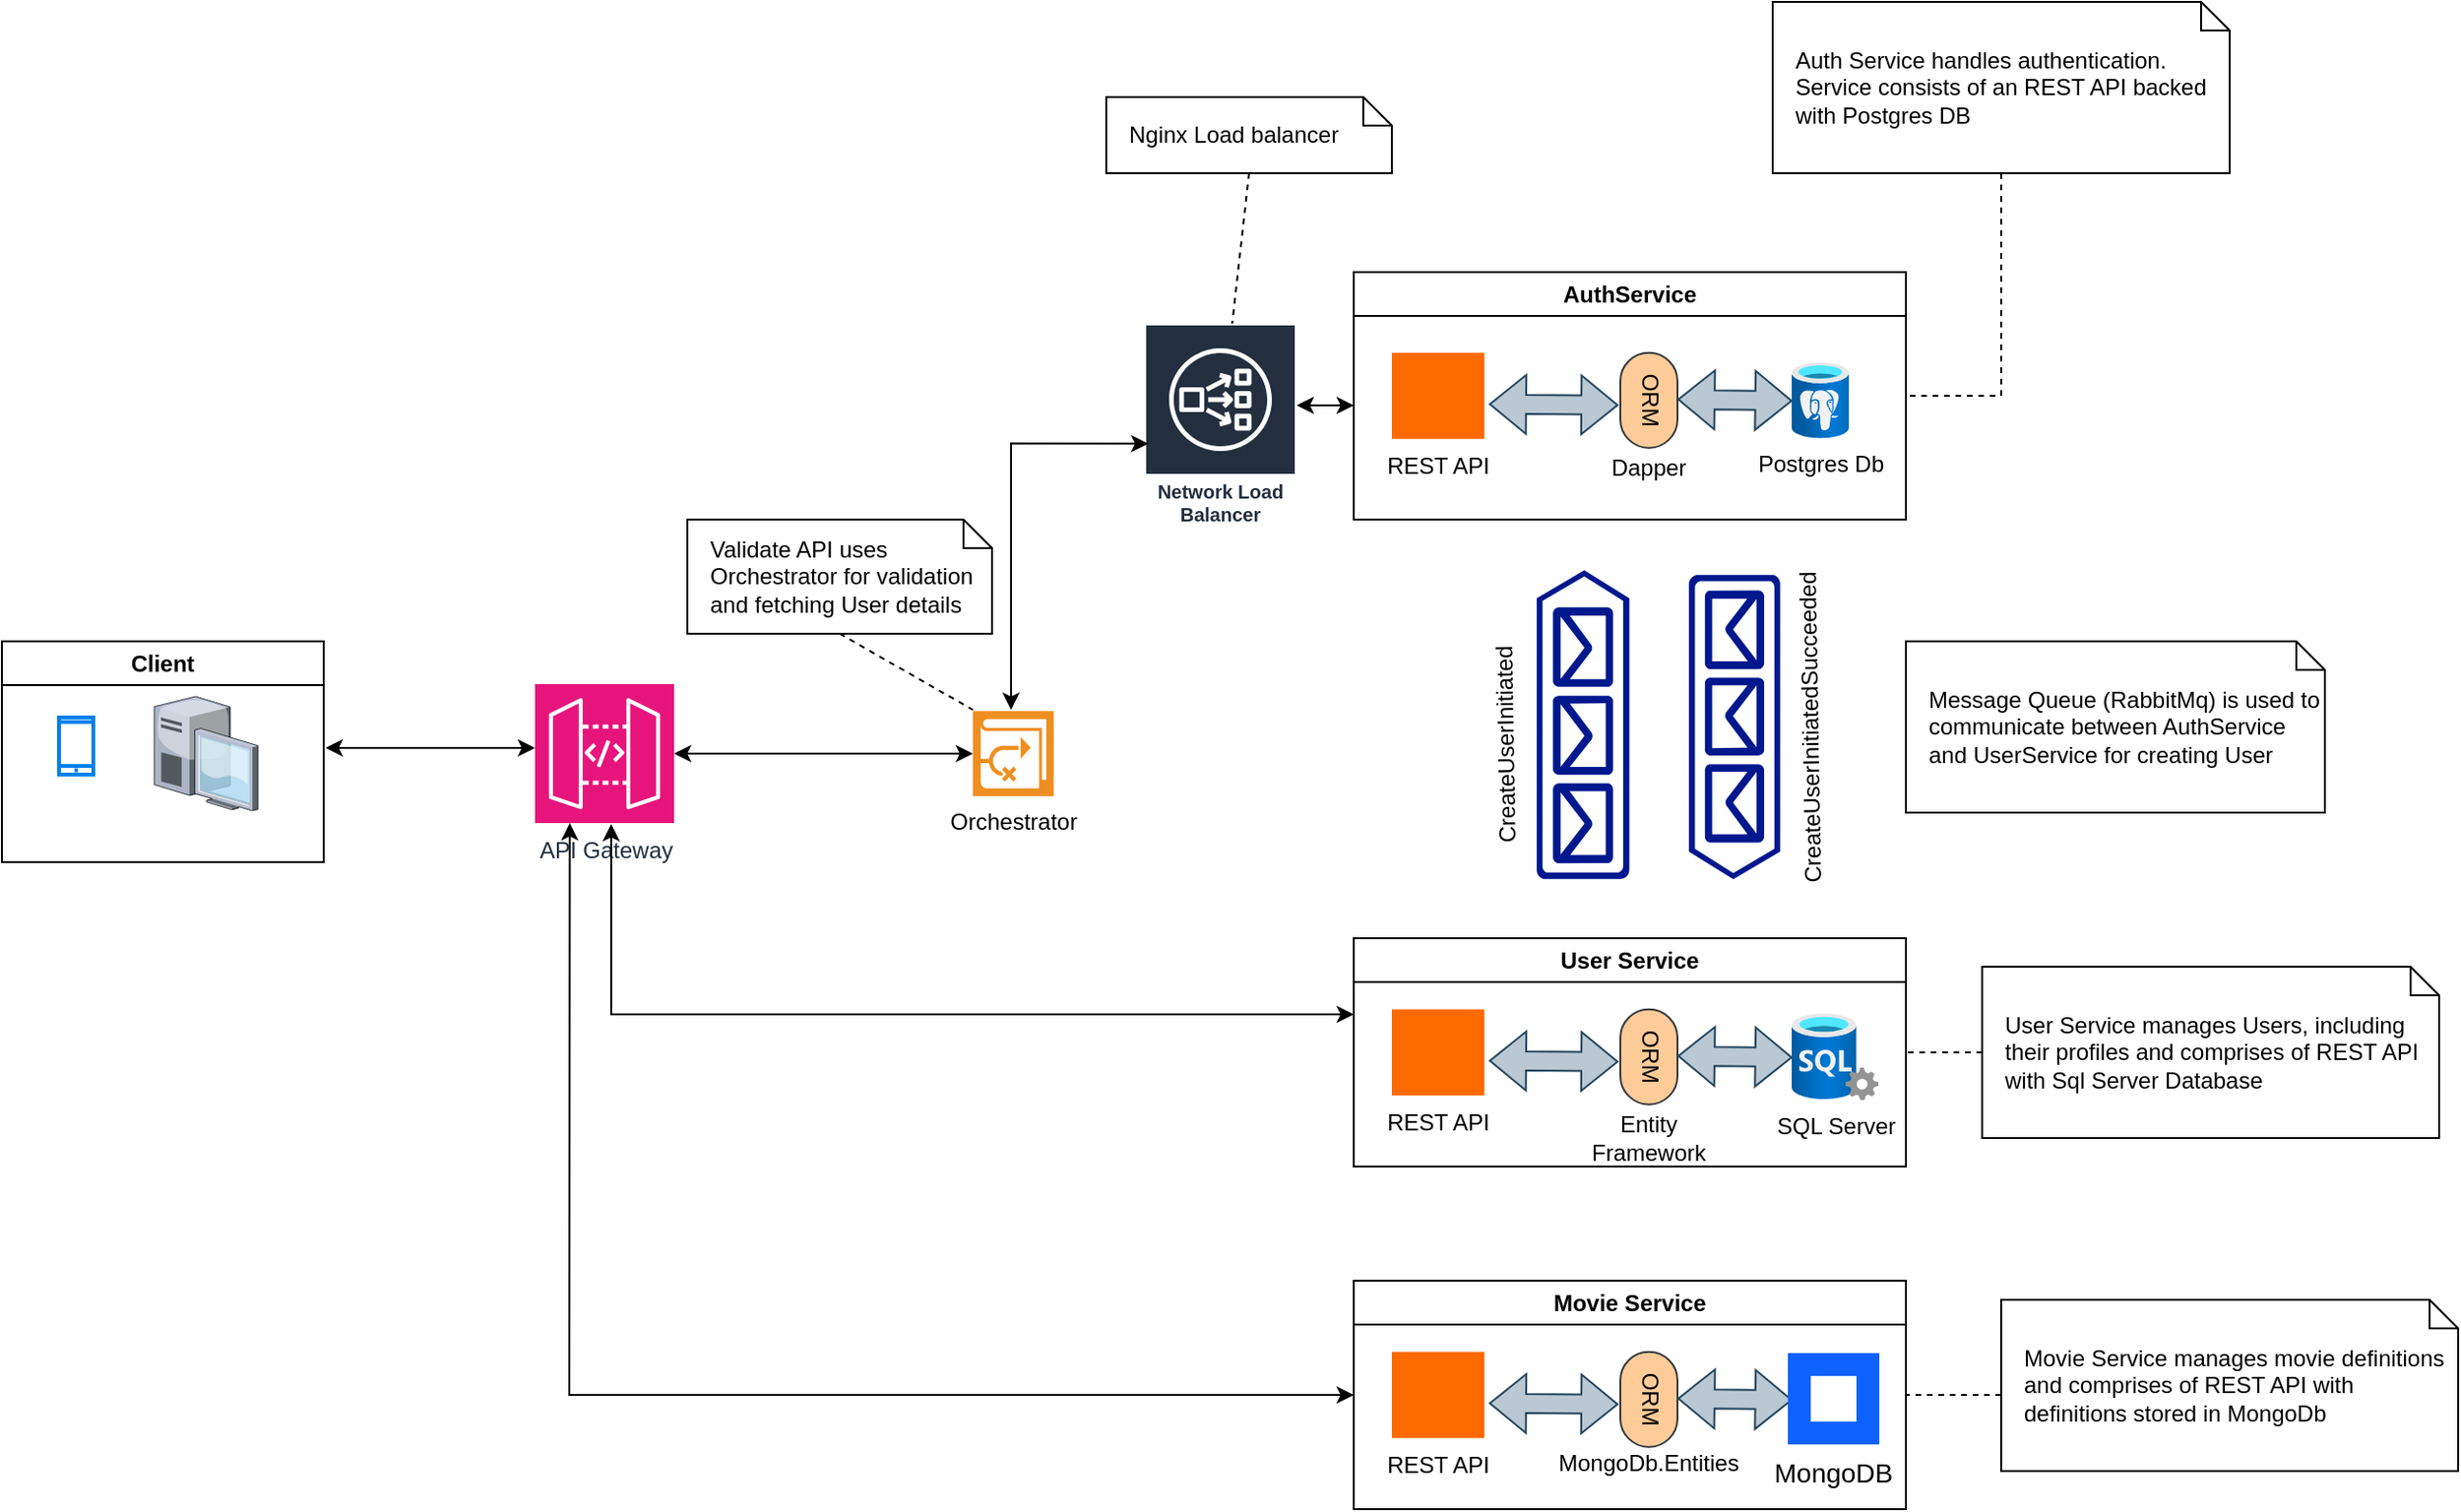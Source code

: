 <mxfile version="26.2.14">
  <diagram name="Page-1" id="PDlNSKYtTyUDnKdYTjSV">
    <mxGraphModel dx="2037" dy="1110" grid="1" gridSize="10" guides="1" tooltips="1" connect="1" arrows="1" fold="1" page="1" pageScale="1" pageWidth="1100" pageHeight="850" math="0" shadow="0">
      <root>
        <mxCell id="0" />
        <mxCell id="1" parent="0" />
        <mxCell id="VCSeupAfM9weUvPpeTBG-1" value="Client" style="swimlane;whiteSpace=wrap;html=1;" parent="1" vertex="1">
          <mxGeometry x="120" y="404" width="169" height="116" as="geometry" />
        </mxCell>
        <mxCell id="VCSeupAfM9weUvPpeTBG-3" value="" style="html=1;verticalLabelPosition=bottom;align=center;labelBackgroundColor=#ffffff;verticalAlign=top;strokeWidth=2;strokeColor=#0080F0;shadow=0;dashed=0;shape=mxgraph.ios7.icons.smartphone;" parent="VCSeupAfM9weUvPpeTBG-1" vertex="1">
          <mxGeometry x="30" y="40" width="18" height="30" as="geometry" />
        </mxCell>
        <mxCell id="VCSeupAfM9weUvPpeTBG-4" value="" style="verticalLabelPosition=bottom;sketch=0;aspect=fixed;html=1;verticalAlign=top;strokeColor=none;align=center;outlineConnect=0;shape=mxgraph.citrix.desktop;" parent="VCSeupAfM9weUvPpeTBG-1" vertex="1">
          <mxGeometry x="80" y="29" width="54.49" height="60" as="geometry" />
        </mxCell>
        <mxCell id="VCSeupAfM9weUvPpeTBG-5" value="API Gateway" style="sketch=0;points=[[0,0,0],[0.25,0,0],[0.5,0,0],[0.75,0,0],[1,0,0],[0,1,0],[0.25,1,0],[0.5,1,0],[0.75,1,0],[1,1,0],[0,0.25,0],[0,0.5,0],[0,0.75,0],[1,0.25,0],[1,0.5,0],[1,0.75,0]];outlineConnect=0;fontColor=#232F3E;fillColor=#E7157B;strokeColor=#ffffff;dashed=0;verticalLabelPosition=bottom;verticalAlign=top;align=center;html=1;fontSize=12;fontStyle=0;aspect=fixed;shape=mxgraph.aws4.resourceIcon;resIcon=mxgraph.aws4.api_gateway;" parent="1" vertex="1">
          <mxGeometry x="400" y="426.5" width="73" height="73" as="geometry" />
        </mxCell>
        <mxCell id="VCSeupAfM9weUvPpeTBG-9" value="AuthService" style="swimlane;whiteSpace=wrap;html=1;" parent="1" vertex="1">
          <mxGeometry x="830" y="210" width="290" height="130" as="geometry" />
        </mxCell>
        <mxCell id="VCSeupAfM9weUvPpeTBG-12" value="REST API" style="points=[];aspect=fixed;html=1;align=center;shadow=0;dashed=0;fillColor=#FF6A00;strokeColor=none;shape=mxgraph.alibaba_cloud.ecs_elastic_compute_service;labelPosition=center;verticalLabelPosition=bottom;verticalAlign=top;" parent="VCSeupAfM9weUvPpeTBG-9" vertex="1">
          <mxGeometry x="20" y="42.35" width="48.6" height="45.3" as="geometry" />
        </mxCell>
        <mxCell id="AZvEofXBRolOwsyIP7gU-1" value="Postgres Db" style="image;aspect=fixed;html=1;points=[];align=center;fontSize=12;image=img/lib/azure2/databases/Azure_Database_PostgreSQL_Server.svg;" parent="VCSeupAfM9weUvPpeTBG-9" vertex="1">
          <mxGeometry x="230" y="47.35" width="30" height="40" as="geometry" />
        </mxCell>
        <mxCell id="gzEFFC3QH6tSRkAGjtg0-8" value="ORM" style="html=1;dashed=0;whiteSpace=wrap;shape=mxgraph.dfd.start;rotation=90;fillColor=#ffcc99;strokeColor=#36393d;" parent="VCSeupAfM9weUvPpeTBG-9" vertex="1">
          <mxGeometry x="130" y="52.35" width="50" height="30" as="geometry" />
        </mxCell>
        <mxCell id="atZdzSUJizshVb846BQG-1" value="" style="shape=flexArrow;endArrow=classic;startArrow=classic;html=1;rounded=0;exitX=1.049;exitY=0.596;exitDx=0;exitDy=0;exitPerimeter=0;entryX=0.551;entryY=1.033;entryDx=0;entryDy=0;entryPerimeter=0;fillColor=#bac8d3;strokeColor=#23445d;" parent="VCSeupAfM9weUvPpeTBG-9" source="VCSeupAfM9weUvPpeTBG-12" target="gzEFFC3QH6tSRkAGjtg0-8" edge="1">
          <mxGeometry width="100" height="100" relative="1" as="geometry">
            <mxPoint x="410" y="302.35" as="sourcePoint" />
            <mxPoint x="140" y="72.35" as="targetPoint" />
          </mxGeometry>
        </mxCell>
        <mxCell id="atZdzSUJizshVb846BQG-2" value="" style="shape=flexArrow;endArrow=classic;startArrow=classic;html=1;rounded=0;exitX=1.049;exitY=0.596;exitDx=0;exitDy=0;exitPerimeter=0;entryX=0.013;entryY=0.508;entryDx=0;entryDy=0;entryPerimeter=0;fillColor=#bac8d3;strokeColor=#23445d;" parent="VCSeupAfM9weUvPpeTBG-9" target="AZvEofXBRolOwsyIP7gU-1" edge="1">
          <mxGeometry width="100" height="100" relative="1" as="geometry">
            <mxPoint x="170" y="66.85" as="sourcePoint" />
            <mxPoint x="238" y="67.85" as="targetPoint" />
          </mxGeometry>
        </mxCell>
        <mxCell id="phRTnZILrWbghY8VHUbj-6" value="Dapper" style="text;html=1;align=center;verticalAlign=middle;whiteSpace=wrap;rounded=0;" vertex="1" parent="VCSeupAfM9weUvPpeTBG-9">
          <mxGeometry x="125" y="87.65" width="60" height="30" as="geometry" />
        </mxCell>
        <mxCell id="VCSeupAfM9weUvPpeTBG-10" value="User Service" style="swimlane;whiteSpace=wrap;html=1;" parent="1" vertex="1">
          <mxGeometry x="830" y="560" width="290" height="120" as="geometry" />
        </mxCell>
        <mxCell id="atZdzSUJizshVb846BQG-3" value="REST API" style="points=[];aspect=fixed;html=1;align=center;shadow=0;dashed=0;fillColor=#FF6A00;strokeColor=none;shape=mxgraph.alibaba_cloud.ecs_elastic_compute_service;labelPosition=center;verticalLabelPosition=bottom;verticalAlign=top;" parent="VCSeupAfM9weUvPpeTBG-10" vertex="1">
          <mxGeometry x="20" y="37.35" width="48.6" height="45.3" as="geometry" />
        </mxCell>
        <mxCell id="atZdzSUJizshVb846BQG-5" value="ORM" style="html=1;dashed=0;whiteSpace=wrap;shape=mxgraph.dfd.start;rotation=90;fillColor=#ffcc99;strokeColor=#36393d;" parent="VCSeupAfM9weUvPpeTBG-10" vertex="1">
          <mxGeometry x="130" y="47.35" width="50" height="30" as="geometry" />
        </mxCell>
        <mxCell id="atZdzSUJizshVb846BQG-6" value="" style="shape=flexArrow;endArrow=classic;startArrow=classic;html=1;rounded=0;exitX=1.049;exitY=0.596;exitDx=0;exitDy=0;exitPerimeter=0;entryX=0.551;entryY=1.033;entryDx=0;entryDy=0;entryPerimeter=0;fillColor=#bac8d3;strokeColor=#23445d;" parent="VCSeupAfM9weUvPpeTBG-10" source="atZdzSUJizshVb846BQG-3" target="atZdzSUJizshVb846BQG-5" edge="1">
          <mxGeometry width="100" height="100" relative="1" as="geometry">
            <mxPoint x="410" y="297.35" as="sourcePoint" />
            <mxPoint x="140" y="67.35" as="targetPoint" />
          </mxGeometry>
        </mxCell>
        <mxCell id="atZdzSUJizshVb846BQG-7" value="" style="shape=flexArrow;endArrow=classic;startArrow=classic;html=1;rounded=0;exitX=1.049;exitY=0.596;exitDx=0;exitDy=0;exitPerimeter=0;entryX=0.013;entryY=0.508;entryDx=0;entryDy=0;entryPerimeter=0;fillColor=#bac8d3;strokeColor=#23445d;" parent="VCSeupAfM9weUvPpeTBG-10" edge="1">
          <mxGeometry width="100" height="100" relative="1" as="geometry">
            <mxPoint x="170" y="61.85" as="sourcePoint" />
            <mxPoint x="230.39" y="62.67" as="targetPoint" />
          </mxGeometry>
        </mxCell>
        <mxCell id="gzEFFC3QH6tSRkAGjtg0-5" value="SQL Server" style="image;aspect=fixed;html=1;points=[];align=center;fontSize=12;image=img/lib/azure2/databases/SQL_Server.svg;" parent="VCSeupAfM9weUvPpeTBG-10" vertex="1">
          <mxGeometry x="230" y="39.53" width="45.65" height="45.65" as="geometry" />
        </mxCell>
        <mxCell id="phRTnZILrWbghY8VHUbj-7" value="Entity Framework" style="text;html=1;align=center;verticalAlign=middle;whiteSpace=wrap;rounded=0;" vertex="1" parent="VCSeupAfM9weUvPpeTBG-10">
          <mxGeometry x="125" y="90.0" width="60" height="30" as="geometry" />
        </mxCell>
        <mxCell id="AZvEofXBRolOwsyIP7gU-2" value="" style="sketch=0;aspect=fixed;pointerEvents=1;shadow=0;dashed=0;html=1;strokeColor=none;labelPosition=center;verticalLabelPosition=bottom;verticalAlign=top;align=center;fillColor=#00188D;shape=mxgraph.azure.queue_generic;rotation=90;" parent="1" vertex="1">
          <mxGeometry x="950" y="425" width="160" height="48" as="geometry" />
        </mxCell>
        <mxCell id="AZvEofXBRolOwsyIP7gU-4" value="Network Load Balancer" style="sketch=0;outlineConnect=0;fontColor=#232F3E;gradientColor=none;strokeColor=#ffffff;fillColor=#232F3E;dashed=0;verticalLabelPosition=middle;verticalAlign=bottom;align=center;html=1;whiteSpace=wrap;fontSize=10;fontStyle=1;spacing=3;shape=mxgraph.aws4.productIcon;prIcon=mxgraph.aws4.network_load_balancer;" parent="1" vertex="1">
          <mxGeometry x="720" y="237" width="80" height="110" as="geometry" />
        </mxCell>
        <mxCell id="gzEFFC3QH6tSRkAGjtg0-1" value="Nginx Load balancer" style="shape=note;size=15;align=left;spacingLeft=10;html=1;whiteSpace=wrap;" parent="1" vertex="1">
          <mxGeometry x="700" y="118" width="150" height="40" as="geometry" />
        </mxCell>
        <mxCell id="gzEFFC3QH6tSRkAGjtg0-2" value="" style="edgeStyle=none;endArrow=none;exitX=0.5;exitY=1;dashed=1;html=1;rounded=0;exitDx=0;exitDy=0;exitPerimeter=0;" parent="1" source="gzEFFC3QH6tSRkAGjtg0-1" target="AZvEofXBRolOwsyIP7gU-4" edge="1">
          <mxGeometry x="1" relative="1" as="geometry">
            <mxPoint x="720" y="78" as="targetPoint" />
          </mxGeometry>
        </mxCell>
        <mxCell id="gzEFFC3QH6tSRkAGjtg0-4" value="Message Queue (RabbitMq) is used to communicate between AuthService and UserService for creating User" style="shape=note;size=15;align=left;spacingLeft=10;html=1;whiteSpace=wrap;" parent="1" vertex="1">
          <mxGeometry x="1120" y="404" width="220" height="90" as="geometry" />
        </mxCell>
        <mxCell id="gzEFFC3QH6tSRkAGjtg0-6" value="Auth Service handles authentication. Service consists of an REST API backed with Postgres DB&amp;nbsp;" style="shape=note;size=15;align=left;spacingLeft=10;html=1;whiteSpace=wrap;" parent="1" vertex="1">
          <mxGeometry x="1050" y="68" width="240" height="90" as="geometry" />
        </mxCell>
        <mxCell id="gzEFFC3QH6tSRkAGjtg0-7" value="" style="edgeStyle=none;endArrow=none;exitX=0.5;exitY=1;dashed=1;html=1;rounded=0;exitDx=0;exitDy=0;exitPerimeter=0;entryX=1;entryY=0.5;entryDx=0;entryDy=0;" parent="1" source="gzEFFC3QH6tSRkAGjtg0-6" target="VCSeupAfM9weUvPpeTBG-9" edge="1">
          <mxGeometry x="1" relative="1" as="geometry">
            <mxPoint x="1116" y="219" as="targetPoint" />
            <Array as="points">
              <mxPoint x="1170" y="275" />
            </Array>
          </mxGeometry>
        </mxCell>
        <mxCell id="atZdzSUJizshVb846BQG-8" value="Movie Service" style="swimlane;whiteSpace=wrap;html=1;" parent="1" vertex="1">
          <mxGeometry x="830" y="740" width="290" height="120" as="geometry" />
        </mxCell>
        <mxCell id="atZdzSUJizshVb846BQG-9" value="REST API" style="points=[];aspect=fixed;html=1;align=center;shadow=0;dashed=0;fillColor=#FF6A00;strokeColor=none;shape=mxgraph.alibaba_cloud.ecs_elastic_compute_service;labelPosition=center;verticalLabelPosition=bottom;verticalAlign=top;" parent="atZdzSUJizshVb846BQG-8" vertex="1">
          <mxGeometry x="20" y="37.35" width="48.6" height="45.3" as="geometry" />
        </mxCell>
        <mxCell id="atZdzSUJizshVb846BQG-10" value="ORM" style="html=1;dashed=0;whiteSpace=wrap;shape=mxgraph.dfd.start;rotation=90;fillColor=#ffcc99;strokeColor=#36393d;" parent="atZdzSUJizshVb846BQG-8" vertex="1">
          <mxGeometry x="130" y="47.35" width="50" height="30" as="geometry" />
        </mxCell>
        <mxCell id="atZdzSUJizshVb846BQG-11" value="" style="shape=flexArrow;endArrow=classic;startArrow=classic;html=1;rounded=0;exitX=1.049;exitY=0.596;exitDx=0;exitDy=0;exitPerimeter=0;entryX=0.551;entryY=1.033;entryDx=0;entryDy=0;entryPerimeter=0;fillColor=#bac8d3;strokeColor=#23445d;" parent="atZdzSUJizshVb846BQG-8" source="atZdzSUJizshVb846BQG-9" target="atZdzSUJizshVb846BQG-10" edge="1">
          <mxGeometry width="100" height="100" relative="1" as="geometry">
            <mxPoint x="410" y="297.35" as="sourcePoint" />
            <mxPoint x="140" y="67.35" as="targetPoint" />
          </mxGeometry>
        </mxCell>
        <mxCell id="atZdzSUJizshVb846BQG-12" value="" style="shape=flexArrow;endArrow=classic;startArrow=classic;html=1;rounded=0;exitX=1.049;exitY=0.596;exitDx=0;exitDy=0;exitPerimeter=0;entryX=0.013;entryY=0.508;entryDx=0;entryDy=0;entryPerimeter=0;fillColor=#bac8d3;strokeColor=#23445d;" parent="atZdzSUJizshVb846BQG-8" edge="1">
          <mxGeometry width="100" height="100" relative="1" as="geometry">
            <mxPoint x="170" y="61.85" as="sourcePoint" />
            <mxPoint x="230.39" y="62.67" as="targetPoint" />
          </mxGeometry>
        </mxCell>
        <mxCell id="atZdzSUJizshVb846BQG-14" value="MongoDB" style="shape=rect;fillColor=#0F62FE;aspect=fixed;resizable=0;labelPosition=center;verticalLabelPosition=bottom;align=center;verticalAlign=top;strokeColor=none;fontSize=14;" parent="atZdzSUJizshVb846BQG-8" vertex="1">
          <mxGeometry x="228" y="38" width="48" height="48" as="geometry" />
        </mxCell>
        <mxCell id="atZdzSUJizshVb846BQG-15" value="" style="fillColor=#ffffff;strokeColor=none;dashed=0;outlineConnect=0;html=1;labelPosition=center;verticalLabelPosition=bottom;verticalAlign=top;part=1;movable=0;resizable=0;rotatable=0;shape=mxgraph.ibm_cloud.database--mongodb" parent="atZdzSUJizshVb846BQG-14" vertex="1">
          <mxGeometry width="24" height="24" relative="1" as="geometry">
            <mxPoint x="12" y="12" as="offset" />
          </mxGeometry>
        </mxCell>
        <mxCell id="phRTnZILrWbghY8VHUbj-8" value="MongoDb.Entities" style="text;html=1;align=center;verticalAlign=middle;whiteSpace=wrap;rounded=0;" vertex="1" parent="atZdzSUJizshVb846BQG-8">
          <mxGeometry x="125" y="81" width="60" height="30" as="geometry" />
        </mxCell>
        <mxCell id="atZdzSUJizshVb846BQG-16" value="" style="sketch=0;aspect=fixed;pointerEvents=1;shadow=0;dashed=0;html=1;strokeColor=none;labelPosition=center;verticalLabelPosition=bottom;verticalAlign=top;align=center;fillColor=#00188D;shape=mxgraph.azure.queue_generic;rotation=-90;" parent="1" vertex="1">
          <mxGeometry x="869.15" y="423.42" width="162.42" height="48.73" as="geometry" />
        </mxCell>
        <mxCell id="atZdzSUJizshVb846BQG-17" value="CreateUserInitiated" style="text;html=1;align=center;verticalAlign=middle;whiteSpace=wrap;rounded=0;rotation=-91;" parent="1" vertex="1">
          <mxGeometry x="880" y="443" width="60" height="30" as="geometry" />
        </mxCell>
        <mxCell id="atZdzSUJizshVb846BQG-18" value="CreateUserInitiatedSucceeded" style="text;html=1;align=center;verticalAlign=middle;whiteSpace=wrap;rounded=0;rotation=-91;" parent="1" vertex="1">
          <mxGeometry x="1040" y="434" width="60" height="30" as="geometry" />
        </mxCell>
        <mxCell id="atZdzSUJizshVb846BQG-19" value="Orchestrator" style="shadow=0;dashed=0;html=1;strokeColor=none;fillColor=#EF8F21;labelPosition=center;verticalLabelPosition=bottom;verticalAlign=top;align=center;outlineConnect=0;shape=mxgraph.veeam.availability_orchestrator;" parent="1" vertex="1">
          <mxGeometry x="630" y="440.6" width="42.4" height="44.8" as="geometry" />
        </mxCell>
        <mxCell id="phRTnZILrWbghY8VHUbj-1" value="" style="endArrow=classic;startArrow=classic;html=1;rounded=0;exitX=1;exitY=0.5;exitDx=0;exitDy=0;exitPerimeter=0;" edge="1" parent="1" source="VCSeupAfM9weUvPpeTBG-5" target="atZdzSUJizshVb846BQG-19">
          <mxGeometry width="50" height="50" relative="1" as="geometry">
            <mxPoint x="500" y="490" as="sourcePoint" />
            <mxPoint x="550" y="440" as="targetPoint" />
          </mxGeometry>
        </mxCell>
        <mxCell id="phRTnZILrWbghY8VHUbj-2" value="" style="endArrow=classic;startArrow=classic;html=1;rounded=0;" edge="1" parent="1">
          <mxGeometry width="50" height="50" relative="1" as="geometry">
            <mxPoint x="440" y="500" as="sourcePoint" />
            <mxPoint x="830" y="600" as="targetPoint" />
            <Array as="points">
              <mxPoint x="440" y="600" />
            </Array>
          </mxGeometry>
        </mxCell>
        <mxCell id="phRTnZILrWbghY8VHUbj-3" value="" style="endArrow=classic;startArrow=classic;html=1;rounded=0;entryX=0.25;entryY=1;entryDx=0;entryDy=0;entryPerimeter=0;exitX=0;exitY=0.5;exitDx=0;exitDy=0;" edge="1" parent="1" source="atZdzSUJizshVb846BQG-8" target="VCSeupAfM9weUvPpeTBG-5">
          <mxGeometry width="50" height="50" relative="1" as="geometry">
            <mxPoint x="820" y="800" as="sourcePoint" />
            <mxPoint x="410" y="600" as="targetPoint" />
            <Array as="points">
              <mxPoint x="418" y="800" />
            </Array>
          </mxGeometry>
        </mxCell>
        <mxCell id="phRTnZILrWbghY8VHUbj-4" value="" style="endArrow=classic;startArrow=classic;html=1;rounded=0;entryX=0.026;entryY=0.574;entryDx=0;entryDy=0;entryPerimeter=0;" edge="1" parent="1" target="AZvEofXBRolOwsyIP7gU-4">
          <mxGeometry width="50" height="50" relative="1" as="geometry">
            <mxPoint x="650" y="440" as="sourcePoint" />
            <mxPoint x="660" y="300" as="targetPoint" />
            <Array as="points">
              <mxPoint x="650" y="300" />
            </Array>
          </mxGeometry>
        </mxCell>
        <mxCell id="phRTnZILrWbghY8VHUbj-5" value="" style="endArrow=classic;startArrow=classic;html=1;rounded=0;" edge="1" parent="1">
          <mxGeometry width="50" height="50" relative="1" as="geometry">
            <mxPoint x="800" y="280" as="sourcePoint" />
            <mxPoint x="830" y="280" as="targetPoint" />
          </mxGeometry>
        </mxCell>
        <mxCell id="phRTnZILrWbghY8VHUbj-9" value="" style="endArrow=classic;startArrow=classic;html=1;rounded=0;" edge="1" parent="1">
          <mxGeometry width="50" height="50" relative="1" as="geometry">
            <mxPoint x="290" y="460" as="sourcePoint" />
            <mxPoint x="400" y="460" as="targetPoint" />
          </mxGeometry>
        </mxCell>
        <mxCell id="phRTnZILrWbghY8VHUbj-10" value="Validate API uses Orchestrator for validation and fetching User details" style="shape=note;size=15;align=left;spacingLeft=10;html=1;whiteSpace=wrap;" vertex="1" parent="1">
          <mxGeometry x="480" y="340" width="160" height="60" as="geometry" />
        </mxCell>
        <mxCell id="phRTnZILrWbghY8VHUbj-11" value="" style="edgeStyle=none;endArrow=none;exitX=0.5;exitY=1;dashed=1;html=1;rounded=0;exitDx=0;exitDy=0;exitPerimeter=0;" edge="1" source="phRTnZILrWbghY8VHUbj-10" parent="1">
          <mxGeometry x="1" relative="1" as="geometry">
            <mxPoint x="630" y="440" as="targetPoint" />
          </mxGeometry>
        </mxCell>
        <mxCell id="phRTnZILrWbghY8VHUbj-13" value="User Service manages Users, including their profiles and comprises of REST API with Sql Server Database" style="shape=note;size=15;align=left;spacingLeft=10;html=1;whiteSpace=wrap;" vertex="1" parent="1">
          <mxGeometry x="1160" y="575" width="240" height="90" as="geometry" />
        </mxCell>
        <mxCell id="phRTnZILrWbghY8VHUbj-14" value="" style="edgeStyle=none;endArrow=none;exitX=0;exitY=0.5;dashed=1;html=1;rounded=0;exitDx=0;exitDy=0;exitPerimeter=0;entryX=1;entryY=0.5;entryDx=0;entryDy=0;" edge="1" parent="1" source="phRTnZILrWbghY8VHUbj-13" target="VCSeupAfM9weUvPpeTBG-10">
          <mxGeometry x="1" relative="1" as="geometry">
            <mxPoint x="1310" y="767" as="targetPoint" />
            <Array as="points" />
          </mxGeometry>
        </mxCell>
        <mxCell id="phRTnZILrWbghY8VHUbj-15" value="Movie Service manages movie definitions and comprises of REST API with definitions stored in MongoDb" style="shape=note;size=15;align=left;spacingLeft=10;html=1;whiteSpace=wrap;" vertex="1" parent="1">
          <mxGeometry x="1170" y="750" width="240" height="90" as="geometry" />
        </mxCell>
        <mxCell id="phRTnZILrWbghY8VHUbj-16" value="" style="edgeStyle=none;endArrow=none;exitX=0;exitY=0.556;dashed=1;html=1;rounded=0;exitDx=0;exitDy=0;exitPerimeter=0;entryX=1;entryY=0.5;entryDx=0;entryDy=0;" edge="1" parent="1" source="phRTnZILrWbghY8VHUbj-15" target="atZdzSUJizshVb846BQG-8">
          <mxGeometry x="1" relative="1" as="geometry">
            <mxPoint x="1130" y="630" as="targetPoint" />
            <Array as="points" />
            <mxPoint x="1170" y="630" as="sourcePoint" />
          </mxGeometry>
        </mxCell>
      </root>
    </mxGraphModel>
  </diagram>
</mxfile>

